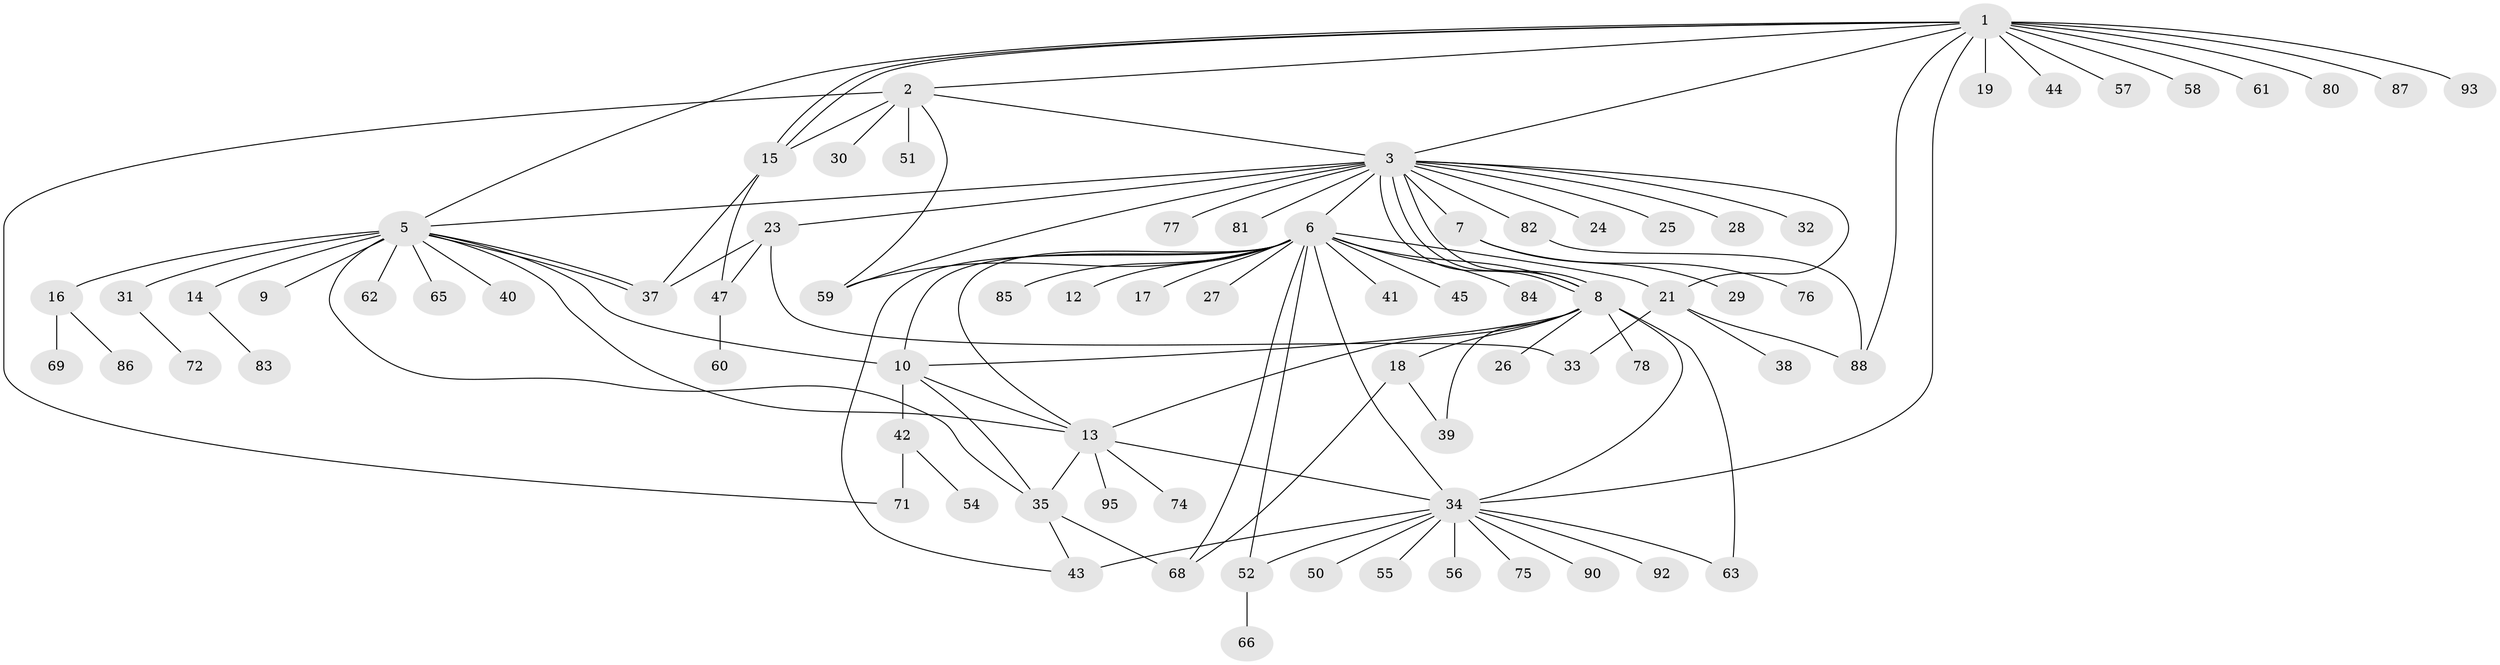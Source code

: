 // original degree distribution, {16: 0.010526315789473684, 8: 0.021052631578947368, 19: 0.010526315789473684, 3: 0.1368421052631579, 15: 0.010526315789473684, 21: 0.010526315789473684, 12: 0.010526315789473684, 1: 0.5578947368421052, 5: 0.042105263157894736, 2: 0.11578947368421053, 4: 0.05263157894736842, 9: 0.010526315789473684, 10: 0.010526315789473684}
// Generated by graph-tools (version 1.1) at 2025/41/03/06/25 10:41:47]
// undirected, 78 vertices, 112 edges
graph export_dot {
graph [start="1"]
  node [color=gray90,style=filled];
  1 [super="+11"];
  2 [super="+49"];
  3 [super="+4"];
  5 [super="+22"];
  6 [super="+73"];
  7;
  8 [super="+89"];
  9;
  10 [super="+53"];
  12;
  13 [super="+20"];
  14;
  15;
  16;
  17;
  18;
  19;
  21 [super="+48"];
  23;
  24;
  25;
  26;
  27 [super="+91"];
  28;
  29;
  30;
  31 [super="+94"];
  32 [super="+67"];
  33;
  34 [super="+36"];
  35 [super="+79"];
  37;
  38;
  39;
  40;
  41;
  42;
  43 [super="+46"];
  44;
  45;
  47 [super="+70"];
  50;
  51;
  52;
  54;
  55;
  56;
  57;
  58;
  59;
  60;
  61;
  62;
  63 [super="+64"];
  65;
  66;
  68;
  69;
  71;
  72;
  74;
  75;
  76;
  77;
  78;
  80;
  81;
  82;
  83;
  84;
  85;
  86;
  87;
  88;
  90;
  92;
  93;
  95;
  1 -- 2;
  1 -- 3;
  1 -- 5;
  1 -- 15;
  1 -- 15;
  1 -- 19;
  1 -- 34;
  1 -- 44;
  1 -- 57;
  1 -- 58;
  1 -- 61;
  1 -- 80;
  1 -- 87;
  1 -- 88;
  1 -- 93;
  2 -- 3;
  2 -- 15;
  2 -- 30;
  2 -- 51;
  2 -- 59;
  2 -- 71;
  3 -- 5;
  3 -- 6;
  3 -- 7;
  3 -- 8 [weight=3];
  3 -- 8;
  3 -- 8;
  3 -- 21;
  3 -- 23;
  3 -- 24;
  3 -- 28;
  3 -- 32;
  3 -- 59;
  3 -- 77;
  3 -- 81;
  3 -- 82;
  3 -- 25;
  5 -- 9;
  5 -- 10;
  5 -- 13;
  5 -- 14;
  5 -- 16;
  5 -- 31;
  5 -- 35;
  5 -- 37;
  5 -- 37;
  5 -- 40;
  5 -- 62;
  5 -- 65;
  6 -- 8;
  6 -- 10;
  6 -- 12;
  6 -- 13;
  6 -- 17;
  6 -- 21 [weight=2];
  6 -- 27;
  6 -- 41;
  6 -- 43;
  6 -- 45;
  6 -- 52;
  6 -- 59;
  6 -- 68;
  6 -- 84;
  6 -- 85;
  6 -- 34;
  7 -- 29;
  7 -- 76;
  8 -- 13;
  8 -- 18;
  8 -- 26;
  8 -- 39;
  8 -- 63;
  8 -- 78;
  8 -- 34;
  8 -- 10;
  10 -- 13;
  10 -- 42;
  10 -- 35;
  13 -- 34;
  13 -- 35;
  13 -- 95;
  13 -- 74;
  14 -- 83;
  15 -- 37;
  15 -- 47;
  16 -- 69;
  16 -- 86;
  18 -- 39;
  18 -- 68;
  21 -- 33;
  21 -- 38;
  21 -- 88;
  23 -- 33;
  23 -- 37;
  23 -- 47;
  31 -- 72;
  34 -- 43 [weight=2];
  34 -- 50;
  34 -- 52;
  34 -- 63 [weight=2];
  34 -- 75;
  34 -- 55;
  34 -- 56;
  34 -- 90;
  34 -- 92;
  35 -- 43;
  35 -- 68;
  42 -- 54;
  42 -- 71;
  47 -- 60;
  52 -- 66;
  82 -- 88;
}
